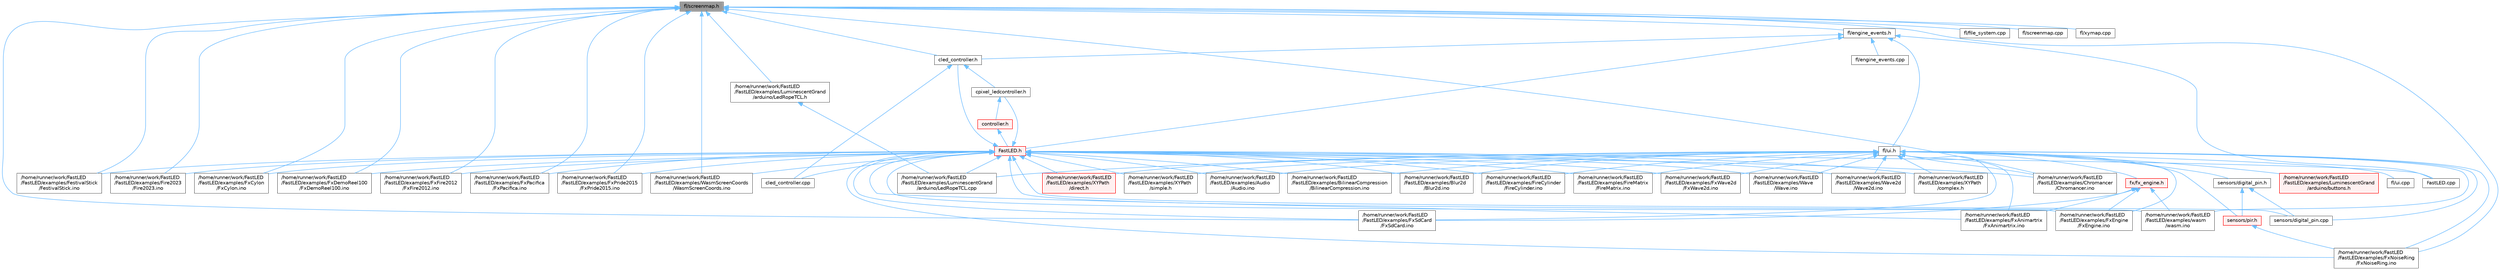 digraph "fl/screenmap.h"
{
 // INTERACTIVE_SVG=YES
 // LATEX_PDF_SIZE
  bgcolor="transparent";
  edge [fontname=Helvetica,fontsize=10,labelfontname=Helvetica,labelfontsize=10];
  node [fontname=Helvetica,fontsize=10,shape=box,height=0.2,width=0.4];
  Node1 [id="Node000001",label="fl/screenmap.h",height=0.2,width=0.4,color="gray40", fillcolor="grey60", style="filled", fontcolor="black",tooltip=" "];
  Node1 -> Node2 [id="edge1_Node000001_Node000002",dir="back",color="steelblue1",style="solid",tooltip=" "];
  Node2 [id="Node000002",label="/home/runner/work/FastLED\l/FastLED/examples/Chromancer\l/Chromancer.ino",height=0.2,width=0.4,color="grey40", fillcolor="white", style="filled",URL="$d1/ddb/_chromancer_8ino.html",tooltip=" "];
  Node1 -> Node3 [id="edge2_Node000001_Node000003",dir="back",color="steelblue1",style="solid",tooltip=" "];
  Node3 [id="Node000003",label="/home/runner/work/FastLED\l/FastLED/examples/FestivalStick\l/FestivalStick.ino",height=0.2,width=0.4,color="grey40", fillcolor="white", style="filled",URL="$dd/d43/_festival_stick_8ino.html",tooltip=" "];
  Node1 -> Node4 [id="edge3_Node000001_Node000004",dir="back",color="steelblue1",style="solid",tooltip=" "];
  Node4 [id="Node000004",label="/home/runner/work/FastLED\l/FastLED/examples/Fire2023\l/Fire2023.ino",height=0.2,width=0.4,color="grey40", fillcolor="white", style="filled",URL="$d8/d2c/_fire2023_8ino.html",tooltip=" "];
  Node1 -> Node5 [id="edge4_Node000001_Node000005",dir="back",color="steelblue1",style="solid",tooltip=" "];
  Node5 [id="Node000005",label="/home/runner/work/FastLED\l/FastLED/examples/FxCylon\l/FxCylon.ino",height=0.2,width=0.4,color="grey40", fillcolor="white", style="filled",URL="$db/d86/_fx_cylon_8ino.html",tooltip=" "];
  Node1 -> Node6 [id="edge5_Node000001_Node000006",dir="back",color="steelblue1",style="solid",tooltip=" "];
  Node6 [id="Node000006",label="/home/runner/work/FastLED\l/FastLED/examples/FxDemoReel100\l/FxDemoReel100.ino",height=0.2,width=0.4,color="grey40", fillcolor="white", style="filled",URL="$d1/d8f/_fx_demo_reel100_8ino.html",tooltip=" "];
  Node1 -> Node7 [id="edge6_Node000001_Node000007",dir="back",color="steelblue1",style="solid",tooltip=" "];
  Node7 [id="Node000007",label="/home/runner/work/FastLED\l/FastLED/examples/FxFire2012\l/FxFire2012.ino",height=0.2,width=0.4,color="grey40", fillcolor="white", style="filled",URL="$df/d57/_fx_fire2012_8ino.html",tooltip=" "];
  Node1 -> Node8 [id="edge7_Node000001_Node000008",dir="back",color="steelblue1",style="solid",tooltip=" "];
  Node8 [id="Node000008",label="/home/runner/work/FastLED\l/FastLED/examples/FxNoiseRing\l/FxNoiseRing.ino",height=0.2,width=0.4,color="grey40", fillcolor="white", style="filled",URL="$d3/dac/_fx_noise_ring_8ino.html",tooltip=" "];
  Node1 -> Node9 [id="edge8_Node000001_Node000009",dir="back",color="steelblue1",style="solid",tooltip=" "];
  Node9 [id="Node000009",label="/home/runner/work/FastLED\l/FastLED/examples/FxPacifica\l/FxPacifica.ino",height=0.2,width=0.4,color="grey40", fillcolor="white", style="filled",URL="$dc/ded/_fx_pacifica_8ino.html",tooltip=" "];
  Node1 -> Node10 [id="edge9_Node000001_Node000010",dir="back",color="steelblue1",style="solid",tooltip=" "];
  Node10 [id="Node000010",label="/home/runner/work/FastLED\l/FastLED/examples/FxPride2015\l/FxPride2015.ino",height=0.2,width=0.4,color="grey40", fillcolor="white", style="filled",URL="$d2/db0/_fx_pride2015_8ino.html",tooltip=" "];
  Node1 -> Node11 [id="edge10_Node000001_Node000011",dir="back",color="steelblue1",style="solid",tooltip=" "];
  Node11 [id="Node000011",label="/home/runner/work/FastLED\l/FastLED/examples/FxSdCard\l/FxSdCard.ino",height=0.2,width=0.4,color="grey40", fillcolor="white", style="filled",URL="$d7/d35/_fx_sd_card_8ino.html",tooltip=" "];
  Node1 -> Node12 [id="edge11_Node000001_Node000012",dir="back",color="steelblue1",style="solid",tooltip=" "];
  Node12 [id="Node000012",label="/home/runner/work/FastLED\l/FastLED/examples/LuminescentGrand\l/arduino/LedRopeTCL.h",height=0.2,width=0.4,color="grey40", fillcolor="white", style="filled",URL="$d9/d7e/_led_rope_t_c_l_8h.html",tooltip=" "];
  Node12 -> Node13 [id="edge12_Node000012_Node000013",dir="back",color="steelblue1",style="solid",tooltip=" "];
  Node13 [id="Node000013",label="/home/runner/work/FastLED\l/FastLED/examples/LuminescentGrand\l/arduino/LedRopeTCL.cpp",height=0.2,width=0.4,color="grey40", fillcolor="white", style="filled",URL="$d6/dc9/_led_rope_t_c_l_8cpp.html",tooltip=" "];
  Node1 -> Node14 [id="edge13_Node000001_Node000014",dir="back",color="steelblue1",style="solid",tooltip=" "];
  Node14 [id="Node000014",label="/home/runner/work/FastLED\l/FastLED/examples/WasmScreenCoords\l/WasmScreenCoords.ino",height=0.2,width=0.4,color="grey40", fillcolor="white", style="filled",URL="$dc/d4d/_wasm_screen_coords_8ino.html",tooltip="Simple test for screen coordinates in the web compiled version of FastLED."];
  Node1 -> Node15 [id="edge14_Node000001_Node000015",dir="back",color="steelblue1",style="solid",tooltip=" "];
  Node15 [id="Node000015",label="cled_controller.h",height=0.2,width=0.4,color="grey40", fillcolor="white", style="filled",URL="$db/d6d/cled__controller_8h.html",tooltip="base definitions used by led controllers for writing out led data"];
  Node15 -> Node16 [id="edge15_Node000015_Node000016",dir="back",color="steelblue1",style="solid",tooltip=" "];
  Node16 [id="Node000016",label="cled_controller.cpp",height=0.2,width=0.4,color="grey40", fillcolor="white", style="filled",URL="$dd/dd8/cled__controller_8cpp.html",tooltip="base definitions used by led controllers for writing out led data"];
  Node15 -> Node17 [id="edge16_Node000015_Node000017",dir="back",color="steelblue1",style="solid",tooltip=" "];
  Node17 [id="Node000017",label="cpixel_ledcontroller.h",height=0.2,width=0.4,color="grey40", fillcolor="white", style="filled",URL="$d9/d57/cpixel__ledcontroller_8h.html",tooltip="defines the templated version of the CLEDController class"];
  Node17 -> Node18 [id="edge17_Node000017_Node000018",dir="back",color="steelblue1",style="solid",tooltip=" "];
  Node18 [id="Node000018",label="controller.h",height=0.2,width=0.4,color="red", fillcolor="#FFF0F0", style="filled",URL="$d2/dd9/controller_8h.html",tooltip="deprecated: base definitions used by led controllers for writing out led data"];
  Node18 -> Node19 [id="edge18_Node000018_Node000019",dir="back",color="steelblue1",style="solid",tooltip=" "];
  Node19 [id="Node000019",label="FastLED.h",height=0.2,width=0.4,color="red", fillcolor="#FFF0F0", style="filled",URL="$db/d97/_fast_l_e_d_8h.html",tooltip="central include file for FastLED, defines the CFastLED class/object"];
  Node19 -> Node24 [id="edge19_Node000019_Node000024",dir="back",color="steelblue1",style="solid",tooltip=" "];
  Node24 [id="Node000024",label="/home/runner/work/FastLED\l/FastLED/examples/Audio\l/Audio.ino",height=0.2,width=0.4,color="grey40", fillcolor="white", style="filled",URL="$dc/d5d/_audio_8ino.html",tooltip=" "];
  Node19 -> Node25 [id="edge20_Node000019_Node000025",dir="back",color="steelblue1",style="solid",tooltip=" "];
  Node25 [id="Node000025",label="/home/runner/work/FastLED\l/FastLED/examples/BilinearCompression\l/BilinearCompression.ino",height=0.2,width=0.4,color="grey40", fillcolor="white", style="filled",URL="$da/d05/_bilinear_compression_8ino.html",tooltip=" "];
  Node19 -> Node30 [id="edge21_Node000019_Node000030",dir="back",color="steelblue1",style="solid",tooltip=" "];
  Node30 [id="Node000030",label="/home/runner/work/FastLED\l/FastLED/examples/Blur2d\l/Blur2d.ino",height=0.2,width=0.4,color="grey40", fillcolor="white", style="filled",URL="$df/d42/_blur2d_8ino.html",tooltip=" "];
  Node19 -> Node2 [id="edge22_Node000019_Node000002",dir="back",color="steelblue1",style="solid",tooltip=" "];
  Node19 -> Node3 [id="edge23_Node000019_Node000003",dir="back",color="steelblue1",style="solid",tooltip=" "];
  Node19 -> Node4 [id="edge24_Node000019_Node000004",dir="back",color="steelblue1",style="solid",tooltip=" "];
  Node19 -> Node41 [id="edge25_Node000019_Node000041",dir="back",color="steelblue1",style="solid",tooltip=" "];
  Node41 [id="Node000041",label="/home/runner/work/FastLED\l/FastLED/examples/FireCylinder\l/FireCylinder.ino",height=0.2,width=0.4,color="grey40", fillcolor="white", style="filled",URL="$df/d5c/_fire_cylinder_8ino.html",tooltip=" "];
  Node19 -> Node42 [id="edge26_Node000019_Node000042",dir="back",color="steelblue1",style="solid",tooltip=" "];
  Node42 [id="Node000042",label="/home/runner/work/FastLED\l/FastLED/examples/FireMatrix\l/FireMatrix.ino",height=0.2,width=0.4,color="grey40", fillcolor="white", style="filled",URL="$dc/dfc/_fire_matrix_8ino.html",tooltip=" "];
  Node19 -> Node47 [id="edge27_Node000019_Node000047",dir="back",color="steelblue1",style="solid",tooltip=" "];
  Node47 [id="Node000047",label="/home/runner/work/FastLED\l/FastLED/examples/FxAnimartrix\l/FxAnimartrix.ino",height=0.2,width=0.4,color="grey40", fillcolor="white", style="filled",URL="$dd/d96/_fx_animartrix_8ino.html",tooltip=" "];
  Node19 -> Node5 [id="edge28_Node000019_Node000005",dir="back",color="steelblue1",style="solid",tooltip=" "];
  Node19 -> Node6 [id="edge29_Node000019_Node000006",dir="back",color="steelblue1",style="solid",tooltip=" "];
  Node19 -> Node48 [id="edge30_Node000019_Node000048",dir="back",color="steelblue1",style="solid",tooltip=" "];
  Node48 [id="Node000048",label="/home/runner/work/FastLED\l/FastLED/examples/FxEngine\l/FxEngine.ino",height=0.2,width=0.4,color="grey40", fillcolor="white", style="filled",URL="$d6/d35/_fx_engine_8ino.html",tooltip="Demonstrates how to use the FxEngine to switch between different effects on a 2D LED matrix."];
  Node19 -> Node7 [id="edge31_Node000019_Node000007",dir="back",color="steelblue1",style="solid",tooltip=" "];
  Node19 -> Node8 [id="edge32_Node000019_Node000008",dir="back",color="steelblue1",style="solid",tooltip=" "];
  Node19 -> Node9 [id="edge33_Node000019_Node000009",dir="back",color="steelblue1",style="solid",tooltip=" "];
  Node19 -> Node10 [id="edge34_Node000019_Node000010",dir="back",color="steelblue1",style="solid",tooltip=" "];
  Node19 -> Node11 [id="edge35_Node000019_Node000011",dir="back",color="steelblue1",style="solid",tooltip=" "];
  Node19 -> Node51 [id="edge36_Node000019_Node000051",dir="back",color="steelblue1",style="solid",tooltip=" "];
  Node51 [id="Node000051",label="/home/runner/work/FastLED\l/FastLED/examples/FxWave2d\l/FxWave2d.ino",height=0.2,width=0.4,color="grey40", fillcolor="white", style="filled",URL="$dd/d10/_fx_wave2d_8ino.html",tooltip=" "];
  Node19 -> Node13 [id="edge37_Node000019_Node000013",dir="back",color="steelblue1",style="solid",tooltip=" "];
  Node19 -> Node14 [id="edge38_Node000019_Node000014",dir="back",color="steelblue1",style="solid",tooltip=" "];
  Node19 -> Node76 [id="edge39_Node000019_Node000076",dir="back",color="steelblue1",style="solid",tooltip=" "];
  Node76 [id="Node000076",label="/home/runner/work/FastLED\l/FastLED/examples/Wave\l/Wave.ino",height=0.2,width=0.4,color="grey40", fillcolor="white", style="filled",URL="$d1/d16/_wave_8ino.html",tooltip=" "];
  Node19 -> Node77 [id="edge40_Node000019_Node000077",dir="back",color="steelblue1",style="solid",tooltip=" "];
  Node77 [id="Node000077",label="/home/runner/work/FastLED\l/FastLED/examples/Wave2d\l/Wave2d.ino",height=0.2,width=0.4,color="grey40", fillcolor="white", style="filled",URL="$dd/d44/_wave2d_8ino.html",tooltip=" "];
  Node19 -> Node79 [id="edge41_Node000019_Node000079",dir="back",color="steelblue1",style="solid",tooltip=" "];
  Node79 [id="Node000079",label="/home/runner/work/FastLED\l/FastLED/examples/XYPath\l/complex.h",height=0.2,width=0.4,color="grey40", fillcolor="white", style="filled",URL="$d7/d3b/complex_8h.html",tooltip=" "];
  Node19 -> Node80 [id="edge42_Node000019_Node000080",dir="back",color="steelblue1",style="solid",tooltip=" "];
  Node80 [id="Node000080",label="/home/runner/work/FastLED\l/FastLED/examples/XYPath\l/direct.h",height=0.2,width=0.4,color="red", fillcolor="#FFF0F0", style="filled",URL="$d6/daf/direct_8h.html",tooltip=" "];
  Node19 -> Node82 [id="edge43_Node000019_Node000082",dir="back",color="steelblue1",style="solid",tooltip=" "];
  Node82 [id="Node000082",label="/home/runner/work/FastLED\l/FastLED/examples/XYPath\l/simple.h",height=0.2,width=0.4,color="grey40", fillcolor="white", style="filled",URL="$d8/d14/simple_8h.html",tooltip=" "];
  Node19 -> Node84 [id="edge44_Node000019_Node000084",dir="back",color="steelblue1",style="solid",tooltip=" "];
  Node84 [id="Node000084",label="/home/runner/work/FastLED\l/FastLED/examples/wasm\l/wasm.ino",height=0.2,width=0.4,color="grey40", fillcolor="white", style="filled",URL="$d7/dd3/wasm_8ino.html",tooltip="Demonstrates an advanced ino file with multiple effects and UI elements."];
  Node19 -> Node85 [id="edge45_Node000019_Node000085",dir="back",color="steelblue1",style="solid",tooltip=" "];
  Node85 [id="Node000085",label="FastLED.cpp",height=0.2,width=0.4,color="grey40", fillcolor="white", style="filled",URL="$d6/dda/_fast_l_e_d_8cpp.html",tooltip="Central source file for FastLED, implements the CFastLED class/object."];
  Node19 -> Node16 [id="edge46_Node000019_Node000016",dir="back",color="steelblue1",style="solid",tooltip=" "];
  Node19 -> Node15 [id="edge47_Node000019_Node000015",dir="back",color="steelblue1",style="solid",tooltip=" "];
  Node19 -> Node17 [id="edge48_Node000019_Node000017",dir="back",color="steelblue1",style="solid",tooltip=" "];
  Node19 -> Node95 [id="edge49_Node000019_Node000095",dir="back",color="steelblue1",style="solid",tooltip=" "];
  Node95 [id="Node000095",label="sensors/digital_pin.cpp",height=0.2,width=0.4,color="grey40", fillcolor="white", style="filled",URL="$de/d2b/digital__pin_8cpp.html",tooltip=" "];
  Node1 -> Node137 [id="edge50_Node000001_Node000137",dir="back",color="steelblue1",style="solid",tooltip=" "];
  Node137 [id="Node000137",label="fl/engine_events.h",height=0.2,width=0.4,color="grey40", fillcolor="white", style="filled",URL="$db/dc0/engine__events_8h.html",tooltip=" "];
  Node137 -> Node85 [id="edge51_Node000137_Node000085",dir="back",color="steelblue1",style="solid",tooltip=" "];
  Node137 -> Node19 [id="edge52_Node000137_Node000019",dir="back",color="steelblue1",style="solid",tooltip=" "];
  Node137 -> Node15 [id="edge53_Node000137_Node000015",dir="back",color="steelblue1",style="solid",tooltip=" "];
  Node137 -> Node138 [id="edge54_Node000137_Node000138",dir="back",color="steelblue1",style="solid",tooltip=" "];
  Node138 [id="Node000138",label="fl/engine_events.cpp",height=0.2,width=0.4,color="grey40", fillcolor="white", style="filled",URL="$d5/d7d/engine__events_8cpp.html",tooltip=" "];
  Node137 -> Node139 [id="edge55_Node000137_Node000139",dir="back",color="steelblue1",style="solid",tooltip=" "];
  Node139 [id="Node000139",label="fl/ui.h",height=0.2,width=0.4,color="grey40", fillcolor="white", style="filled",URL="$d9/d3b/ui_8h.html",tooltip=" "];
  Node139 -> Node24 [id="edge56_Node000139_Node000024",dir="back",color="steelblue1",style="solid",tooltip=" "];
  Node139 -> Node25 [id="edge57_Node000139_Node000025",dir="back",color="steelblue1",style="solid",tooltip=" "];
  Node139 -> Node30 [id="edge58_Node000139_Node000030",dir="back",color="steelblue1",style="solid",tooltip=" "];
  Node139 -> Node2 [id="edge59_Node000139_Node000002",dir="back",color="steelblue1",style="solid",tooltip=" "];
  Node139 -> Node41 [id="edge60_Node000139_Node000041",dir="back",color="steelblue1",style="solid",tooltip=" "];
  Node139 -> Node42 [id="edge61_Node000139_Node000042",dir="back",color="steelblue1",style="solid",tooltip=" "];
  Node139 -> Node47 [id="edge62_Node000139_Node000047",dir="back",color="steelblue1",style="solid",tooltip=" "];
  Node139 -> Node48 [id="edge63_Node000139_Node000048",dir="back",color="steelblue1",style="solid",tooltip=" "];
  Node139 -> Node8 [id="edge64_Node000139_Node000008",dir="back",color="steelblue1",style="solid",tooltip=" "];
  Node139 -> Node11 [id="edge65_Node000139_Node000011",dir="back",color="steelblue1",style="solid",tooltip=" "];
  Node139 -> Node51 [id="edge66_Node000139_Node000051",dir="back",color="steelblue1",style="solid",tooltip=" "];
  Node139 -> Node13 [id="edge67_Node000139_Node000013",dir="back",color="steelblue1",style="solid",tooltip=" "];
  Node139 -> Node140 [id="edge68_Node000139_Node000140",dir="back",color="steelblue1",style="solid",tooltip=" "];
  Node140 [id="Node000140",label="/home/runner/work/FastLED\l/FastLED/examples/LuminescentGrand\l/arduino/buttons.h",height=0.2,width=0.4,color="red", fillcolor="#FFF0F0", style="filled",URL="$de/d05/buttons_8h.html",tooltip=" "];
  Node139 -> Node76 [id="edge69_Node000139_Node000076",dir="back",color="steelblue1",style="solid",tooltip=" "];
  Node139 -> Node77 [id="edge70_Node000139_Node000077",dir="back",color="steelblue1",style="solid",tooltip=" "];
  Node139 -> Node79 [id="edge71_Node000139_Node000079",dir="back",color="steelblue1",style="solid",tooltip=" "];
  Node139 -> Node80 [id="edge72_Node000139_Node000080",dir="back",color="steelblue1",style="solid",tooltip=" "];
  Node139 -> Node82 [id="edge73_Node000139_Node000082",dir="back",color="steelblue1",style="solid",tooltip=" "];
  Node139 -> Node84 [id="edge74_Node000139_Node000084",dir="back",color="steelblue1",style="solid",tooltip=" "];
  Node139 -> Node142 [id="edge75_Node000139_Node000142",dir="back",color="steelblue1",style="solid",tooltip=" "];
  Node142 [id="Node000142",label="fl/ui.cpp",height=0.2,width=0.4,color="grey40", fillcolor="white", style="filled",URL="$d4/d38/ui_8cpp.html",tooltip=" "];
  Node139 -> Node143 [id="edge76_Node000139_Node000143",dir="back",color="steelblue1",style="solid",tooltip=" "];
  Node143 [id="Node000143",label="fx/fx_engine.h",height=0.2,width=0.4,color="red", fillcolor="#FFF0F0", style="filled",URL="$d9/d3c/fx__engine_8h.html",tooltip=" "];
  Node143 -> Node47 [id="edge77_Node000143_Node000047",dir="back",color="steelblue1",style="solid",tooltip=" "];
  Node143 -> Node48 [id="edge78_Node000143_Node000048",dir="back",color="steelblue1",style="solid",tooltip=" "];
  Node143 -> Node11 [id="edge79_Node000143_Node000011",dir="back",color="steelblue1",style="solid",tooltip=" "];
  Node143 -> Node84 [id="edge80_Node000143_Node000084",dir="back",color="steelblue1",style="solid",tooltip=" "];
  Node139 -> Node95 [id="edge81_Node000139_Node000095",dir="back",color="steelblue1",style="solid",tooltip=" "];
  Node139 -> Node145 [id="edge82_Node000139_Node000145",dir="back",color="steelblue1",style="solid",tooltip=" "];
  Node145 [id="Node000145",label="sensors/digital_pin.h",height=0.2,width=0.4,color="grey40", fillcolor="white", style="filled",URL="$dd/d83/digital__pin_8h.html",tooltip=" "];
  Node145 -> Node95 [id="edge83_Node000145_Node000095",dir="back",color="steelblue1",style="solid",tooltip=" "];
  Node145 -> Node146 [id="edge84_Node000145_Node000146",dir="back",color="steelblue1",style="solid",tooltip=" "];
  Node146 [id="Node000146",label="sensors/pir.h",height=0.2,width=0.4,color="red", fillcolor="#FFF0F0", style="filled",URL="$d9/dd3/pir_8h.html",tooltip=" "];
  Node146 -> Node8 [id="edge85_Node000146_Node000008",dir="back",color="steelblue1",style="solid",tooltip=" "];
  Node139 -> Node146 [id="edge86_Node000139_Node000146",dir="back",color="steelblue1",style="solid",tooltip=" "];
  Node1 -> Node147 [id="edge87_Node000001_Node000147",dir="back",color="steelblue1",style="solid",tooltip=" "];
  Node147 [id="Node000147",label="fl/file_system.cpp",height=0.2,width=0.4,color="grey40", fillcolor="white", style="filled",URL="$d4/d37/file__system_8cpp.html",tooltip=" "];
  Node1 -> Node148 [id="edge88_Node000001_Node000148",dir="back",color="steelblue1",style="solid",tooltip=" "];
  Node148 [id="Node000148",label="fl/screenmap.cpp",height=0.2,width=0.4,color="grey40", fillcolor="white", style="filled",URL="$d9/d6f/screenmap_8cpp.html",tooltip=" "];
  Node1 -> Node149 [id="edge89_Node000001_Node000149",dir="back",color="steelblue1",style="solid",tooltip=" "];
  Node149 [id="Node000149",label="fl/xymap.cpp",height=0.2,width=0.4,color="grey40", fillcolor="white", style="filled",URL="$d7/d09/xymap_8cpp.html",tooltip=" "];
}
